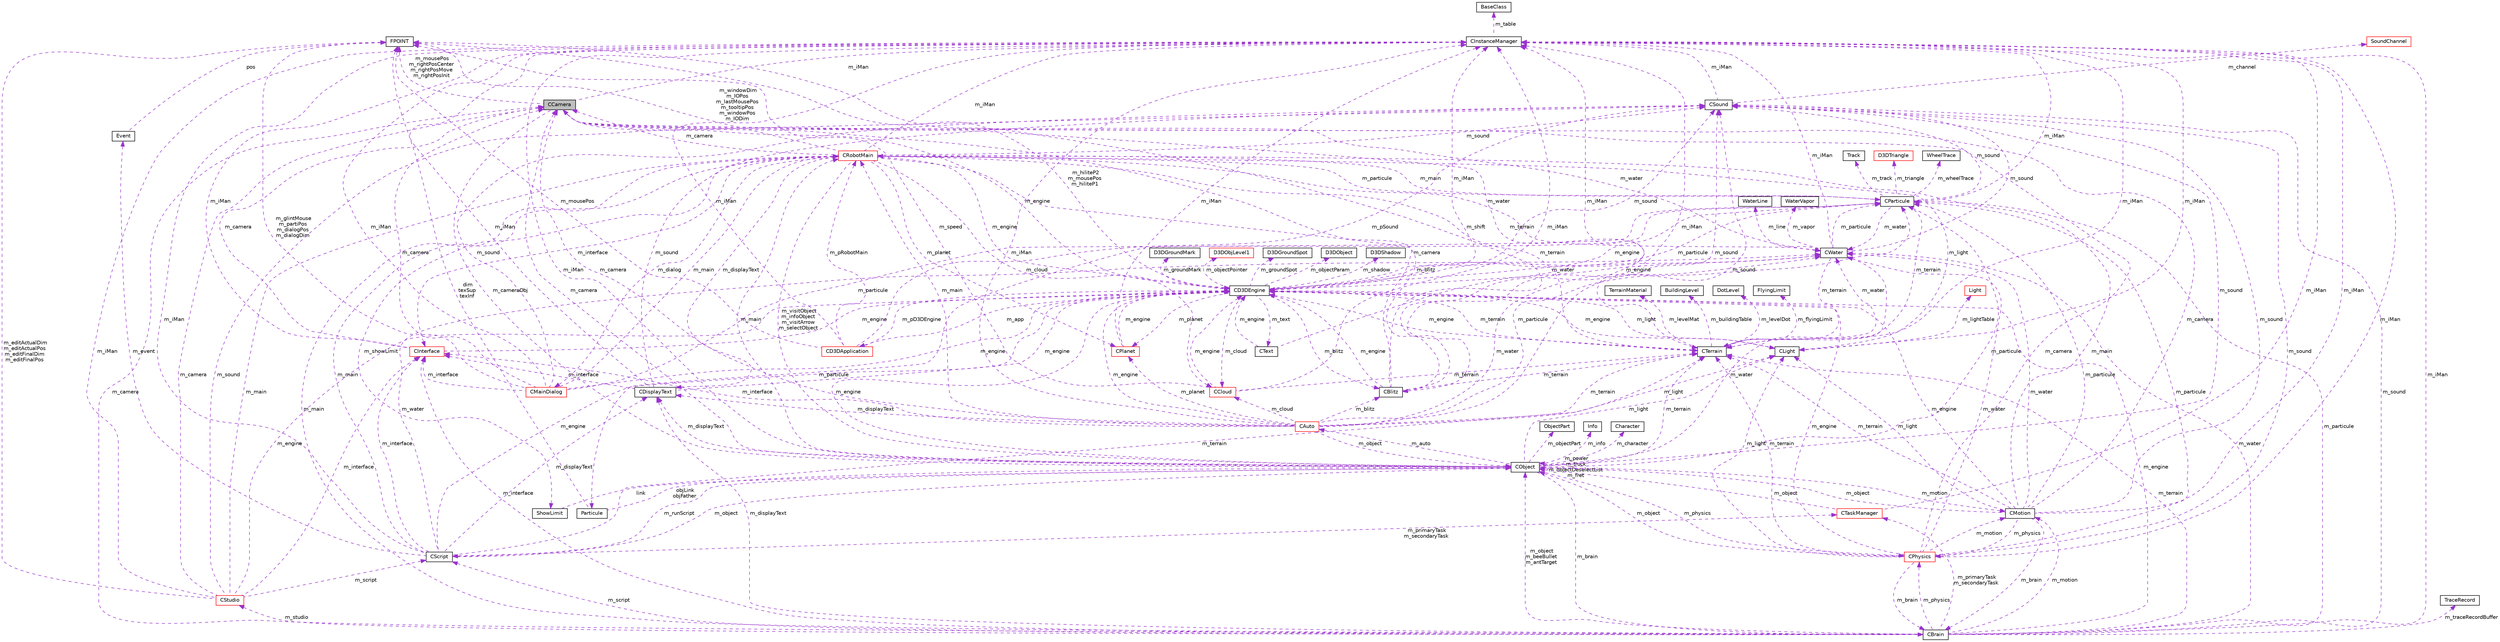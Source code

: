 digraph G
{
  edge [fontname="Helvetica",fontsize="10",labelfontname="Helvetica",labelfontsize="10"];
  node [fontname="Helvetica",fontsize="10",shape=record];
  Node1 [label="CCamera",height=0.2,width=0.4,color="black", fillcolor="grey75", style="filled" fontcolor="black"];
  Node2 -> Node1 [dir="back",color="darkorchid3",fontsize="10",style="dashed",label=" m_water" ,fontname="Helvetica"];
  Node2 [label="CWater",height=0.2,width=0.4,color="black", fillcolor="white", style="filled",URL="$class_c_water.html"];
  Node3 -> Node2 [dir="back",color="darkorchid3",fontsize="10",style="dashed",label=" m_particule" ,fontname="Helvetica"];
  Node3 [label="CParticule",height=0.2,width=0.4,color="black", fillcolor="white", style="filled",URL="$class_c_particule.html"];
  Node2 -> Node3 [dir="back",color="darkorchid3",fontsize="10",style="dashed",label=" m_water" ,fontname="Helvetica"];
  Node4 -> Node3 [dir="back",color="darkorchid3",fontsize="10",style="dashed",label=" m_main" ,fontname="Helvetica"];
  Node4 [label="CRobotMain",height=0.2,width=0.4,color="red", fillcolor="white", style="filled",URL="$class_c_robot_main.html"];
  Node3 -> Node4 [dir="back",color="darkorchid3",fontsize="10",style="dashed",label=" m_particule" ,fontname="Helvetica"];
  Node2 -> Node4 [dir="back",color="darkorchid3",fontsize="10",style="dashed",label=" m_water" ,fontname="Helvetica"];
  Node5 -> Node4 [dir="back",color="darkorchid3",fontsize="10",style="dashed",label=" m_showLimit" ,fontname="Helvetica"];
  Node5 [label="ShowLimit",height=0.2,width=0.4,color="black", fillcolor="white", style="filled",URL="$struct_show_limit.html"];
  Node6 -> Node5 [dir="back",color="darkorchid3",fontsize="10",style="dashed",label=" link" ,fontname="Helvetica"];
  Node6 [label="CObject",height=0.2,width=0.4,color="black", fillcolor="white", style="filled",URL="$class_c_object.html"];
  Node3 -> Node6 [dir="back",color="darkorchid3",fontsize="10",style="dashed",label=" m_particule" ,fontname="Helvetica"];
  Node7 -> Node6 [dir="back",color="darkorchid3",fontsize="10",style="dashed",label=" m_runScript" ,fontname="Helvetica"];
  Node7 [label="CScript",height=0.2,width=0.4,color="black", fillcolor="white", style="filled",URL="$class_c_script.html"];
  Node2 -> Node7 [dir="back",color="darkorchid3",fontsize="10",style="dashed",label=" m_water" ,fontname="Helvetica"];
  Node8 -> Node7 [dir="back",color="darkorchid3",fontsize="10",style="dashed",label=" m_primaryTask\nm_secondaryTask" ,fontname="Helvetica"];
  Node8 [label="CTaskManager",height=0.2,width=0.4,color="red", fillcolor="white", style="filled",URL="$class_c_task_manager.html"];
  Node9 -> Node8 [dir="back",color="darkorchid3",fontsize="10",style="dashed",label=" m_iMan" ,fontname="Helvetica"];
  Node9 [label="CInstanceManager",height=0.2,width=0.4,color="black", fillcolor="white", style="filled",URL="$class_c_instance_manager.html"];
  Node10 -> Node9 [dir="back",color="darkorchid3",fontsize="10",style="dashed",label=" m_table" ,fontname="Helvetica"];
  Node10 [label="BaseClass",height=0.2,width=0.4,color="black", fillcolor="white", style="filled",URL="$struct_base_class.html"];
  Node6 -> Node8 [dir="back",color="darkorchid3",fontsize="10",style="dashed",label=" m_object" ,fontname="Helvetica"];
  Node11 -> Node7 [dir="back",color="darkorchid3",fontsize="10",style="dashed",label=" m_displayText" ,fontname="Helvetica"];
  Node11 [label="CDisplayText",height=0.2,width=0.4,color="black", fillcolor="white", style="filled",URL="$class_c_display_text.html"];
  Node12 -> Node11 [dir="back",color="darkorchid3",fontsize="10",style="dashed",label=" m_interface" ,fontname="Helvetica"];
  Node12 [label="CInterface",height=0.2,width=0.4,color="red", fillcolor="white", style="filled",URL="$class_c_interface.html"];
  Node1 -> Node12 [dir="back",color="darkorchid3",fontsize="10",style="dashed",label=" m_camera" ,fontname="Helvetica"];
  Node9 -> Node12 [dir="back",color="darkorchid3",fontsize="10",style="dashed",label=" m_iMan" ,fontname="Helvetica"];
  Node13 -> Node12 [dir="back",color="darkorchid3",fontsize="10",style="dashed",label=" m_engine" ,fontname="Helvetica"];
  Node13 [label="CD3DEngine",height=0.2,width=0.4,color="black", fillcolor="white", style="filled",URL="$class_c_d3_d_engine.html"];
  Node14 -> Node13 [dir="back",color="darkorchid3",fontsize="10",style="dashed",label=" m_groundMark" ,fontname="Helvetica"];
  Node14 [label="D3DGroundMark",height=0.2,width=0.4,color="black", fillcolor="white", style="filled",URL="$struct_d3_d_ground_mark.html"];
  Node3 -> Node13 [dir="back",color="darkorchid3",fontsize="10",style="dashed",label=" m_particule" ,fontname="Helvetica"];
  Node2 -> Node13 [dir="back",color="darkorchid3",fontsize="10",style="dashed",label=" m_water" ,fontname="Helvetica"];
  Node15 -> Node13 [dir="back",color="darkorchid3",fontsize="10",style="dashed",label=" m_blitz" ,fontname="Helvetica"];
  Node15 [label="CBlitz",height=0.2,width=0.4,color="black", fillcolor="white", style="filled",URL="$class_c_blitz.html"];
  Node1 -> Node15 [dir="back",color="darkorchid3",fontsize="10",style="dashed",label=" m_camera" ,fontname="Helvetica"];
  Node9 -> Node15 [dir="back",color="darkorchid3",fontsize="10",style="dashed",label=" m_iMan" ,fontname="Helvetica"];
  Node16 -> Node15 [dir="back",color="darkorchid3",fontsize="10",style="dashed",label=" m_terrain" ,fontname="Helvetica"];
  Node16 [label="CTerrain",height=0.2,width=0.4,color="black", fillcolor="white", style="filled",URL="$class_c_terrain.html"];
  Node17 -> Node16 [dir="back",color="darkorchid3",fontsize="10",style="dashed",label=" m_levelMat" ,fontname="Helvetica"];
  Node17 [label="TerrainMaterial",height=0.2,width=0.4,color="black", fillcolor="white", style="filled",URL="$struct_terrain_material.html"];
  Node2 -> Node16 [dir="back",color="darkorchid3",fontsize="10",style="dashed",label=" m_water" ,fontname="Helvetica"];
  Node18 -> Node16 [dir="back",color="darkorchid3",fontsize="10",style="dashed",label=" m_buildingTable" ,fontname="Helvetica"];
  Node18 [label="BuildingLevel",height=0.2,width=0.4,color="black", fillcolor="white", style="filled",URL="$struct_building_level.html"];
  Node9 -> Node16 [dir="back",color="darkorchid3",fontsize="10",style="dashed",label=" m_iMan" ,fontname="Helvetica"];
  Node19 -> Node16 [dir="back",color="darkorchid3",fontsize="10",style="dashed",label=" m_levelDot" ,fontname="Helvetica"];
  Node19 [label="DotLevel",height=0.2,width=0.4,color="black", fillcolor="white", style="filled",URL="$struct_dot_level.html"];
  Node13 -> Node16 [dir="back",color="darkorchid3",fontsize="10",style="dashed",label=" m_engine" ,fontname="Helvetica"];
  Node20 -> Node16 [dir="back",color="darkorchid3",fontsize="10",style="dashed",label=" m_flyingLimit" ,fontname="Helvetica"];
  Node20 [label="FlyingLimit",height=0.2,width=0.4,color="black", fillcolor="white", style="filled",URL="$struct_flying_limit.html"];
  Node21 -> Node15 [dir="back",color="darkorchid3",fontsize="10",style="dashed",label=" m_shift" ,fontname="Helvetica"];
  Node21 [label="FPOINT",height=0.2,width=0.4,color="black", fillcolor="white", style="filled",URL="$struct_f_p_o_i_n_t.html"];
  Node22 -> Node15 [dir="back",color="darkorchid3",fontsize="10",style="dashed",label=" m_sound" ,fontname="Helvetica"];
  Node22 [label="CSound",height=0.2,width=0.4,color="black", fillcolor="white", style="filled",URL="$class_c_sound.html"];
  Node9 -> Node22 [dir="back",color="darkorchid3",fontsize="10",style="dashed",label=" m_iMan" ,fontname="Helvetica"];
  Node23 -> Node22 [dir="back",color="darkorchid3",fontsize="10",style="dashed",label=" m_channel" ,fontname="Helvetica"];
  Node23 [label="SoundChannel",height=0.2,width=0.4,color="red", fillcolor="white", style="filled",URL="$struct_sound_channel.html"];
  Node13 -> Node15 [dir="back",color="darkorchid3",fontsize="10",style="dashed",label=" m_engine" ,fontname="Helvetica"];
  Node24 -> Node13 [dir="back",color="darkorchid3",fontsize="10",style="dashed",label=" m_light" ,fontname="Helvetica"];
  Node24 [label="CLight",height=0.2,width=0.4,color="black", fillcolor="white", style="filled",URL="$class_c_light.html"];
  Node25 -> Node24 [dir="back",color="darkorchid3",fontsize="10",style="dashed",label=" m_lightTable" ,fontname="Helvetica"];
  Node25 [label="Light",height=0.2,width=0.4,color="red", fillcolor="white", style="filled",URL="$struct_light.html"];
  Node9 -> Node24 [dir="back",color="darkorchid3",fontsize="10",style="dashed",label=" m_iMan" ,fontname="Helvetica"];
  Node13 -> Node24 [dir="back",color="darkorchid3",fontsize="10",style="dashed",label=" m_engine" ,fontname="Helvetica"];
  Node26 -> Node13 [dir="back",color="darkorchid3",fontsize="10",style="dashed",label=" m_objectPointer" ,fontname="Helvetica"];
  Node26 [label="D3DObjLevel1",height=0.2,width=0.4,color="red", fillcolor="white", style="filled",URL="$struct_d3_d_obj_level1.html"];
  Node27 -> Node13 [dir="back",color="darkorchid3",fontsize="10",style="dashed",label=" m_cloud" ,fontname="Helvetica"];
  Node27 [label="CCloud",height=0.2,width=0.4,color="red", fillcolor="white", style="filled",URL="$class_c_cloud.html"];
  Node9 -> Node27 [dir="back",color="darkorchid3",fontsize="10",style="dashed",label=" m_iMan" ,fontname="Helvetica"];
  Node16 -> Node27 [dir="back",color="darkorchid3",fontsize="10",style="dashed",label=" m_terrain" ,fontname="Helvetica"];
  Node21 -> Node27 [dir="back",color="darkorchid3",fontsize="10",style="dashed",label=" m_speed" ,fontname="Helvetica"];
  Node13 -> Node27 [dir="back",color="darkorchid3",fontsize="10",style="dashed",label=" m_engine" ,fontname="Helvetica"];
  Node28 -> Node13 [dir="back",color="darkorchid3",fontsize="10",style="dashed",label=" m_groundSpot" ,fontname="Helvetica"];
  Node28 [label="D3DGroundSpot",height=0.2,width=0.4,color="black", fillcolor="white", style="filled",URL="$struct_d3_d_ground_spot.html"];
  Node9 -> Node13 [dir="back",color="darkorchid3",fontsize="10",style="dashed",label=" m_iMan" ,fontname="Helvetica"];
  Node16 -> Node13 [dir="back",color="darkorchid3",fontsize="10",style="dashed",label=" m_terrain" ,fontname="Helvetica"];
  Node29 -> Node13 [dir="back",color="darkorchid3",fontsize="10",style="dashed",label=" m_app" ,fontname="Helvetica"];
  Node29 [label="CD3DApplication",height=0.2,width=0.4,color="red", fillcolor="white", style="filled",URL="$class_c_d3_d_application.html"];
  Node4 -> Node29 [dir="back",color="darkorchid3",fontsize="10",style="dashed",label=" m_pRobotMain" ,fontname="Helvetica"];
  Node9 -> Node29 [dir="back",color="darkorchid3",fontsize="10",style="dashed",label=" m_iMan" ,fontname="Helvetica"];
  Node21 -> Node29 [dir="back",color="darkorchid3",fontsize="10",style="dashed",label=" m_mousePos" ,fontname="Helvetica"];
  Node22 -> Node29 [dir="back",color="darkorchid3",fontsize="10",style="dashed",label=" m_pSound" ,fontname="Helvetica"];
  Node13 -> Node29 [dir="back",color="darkorchid3",fontsize="10",style="dashed",label=" m_pD3DEngine" ,fontname="Helvetica"];
  Node21 -> Node13 [dir="back",color="darkorchid3",fontsize="10",style="dashed",label=" m_hiliteP2\nm_mousePos\nm_hiliteP1" ,fontname="Helvetica"];
  Node30 -> Node13 [dir="back",color="darkorchid3",fontsize="10",style="dashed",label=" m_objectParam" ,fontname="Helvetica"];
  Node30 [label="D3DObject",height=0.2,width=0.4,color="black", fillcolor="white", style="filled",URL="$struct_d3_d_object.html"];
  Node22 -> Node13 [dir="back",color="darkorchid3",fontsize="10",style="dashed",label=" m_sound" ,fontname="Helvetica"];
  Node31 -> Node13 [dir="back",color="darkorchid3",fontsize="10",style="dashed",label=" m_planet" ,fontname="Helvetica"];
  Node31 [label="CPlanet",height=0.2,width=0.4,color="red", fillcolor="white", style="filled",URL="$class_c_planet.html"];
  Node9 -> Node31 [dir="back",color="darkorchid3",fontsize="10",style="dashed",label=" m_iMan" ,fontname="Helvetica"];
  Node13 -> Node31 [dir="back",color="darkorchid3",fontsize="10",style="dashed",label=" m_engine" ,fontname="Helvetica"];
  Node32 -> Node13 [dir="back",color="darkorchid3",fontsize="10",style="dashed",label=" m_text" ,fontname="Helvetica"];
  Node32 [label="CText",height=0.2,width=0.4,color="black", fillcolor="white", style="filled",URL="$class_c_text.html"];
  Node9 -> Node32 [dir="back",color="darkorchid3",fontsize="10",style="dashed",label=" m_iMan" ,fontname="Helvetica"];
  Node13 -> Node32 [dir="back",color="darkorchid3",fontsize="10",style="dashed",label=" m_engine" ,fontname="Helvetica"];
  Node33 -> Node13 [dir="back",color="darkorchid3",fontsize="10",style="dashed",label=" m_shadow" ,fontname="Helvetica"];
  Node33 [label="D3DShadow",height=0.2,width=0.4,color="black", fillcolor="white", style="filled",URL="$struct_d3_d_shadow.html"];
  Node9 -> Node11 [dir="back",color="darkorchid3",fontsize="10",style="dashed",label=" m_iMan" ,fontname="Helvetica"];
  Node22 -> Node11 [dir="back",color="darkorchid3",fontsize="10",style="dashed",label=" m_sound" ,fontname="Helvetica"];
  Node13 -> Node11 [dir="back",color="darkorchid3",fontsize="10",style="dashed",label=" m_engine" ,fontname="Helvetica"];
  Node4 -> Node7 [dir="back",color="darkorchid3",fontsize="10",style="dashed",label=" m_main" ,fontname="Helvetica"];
  Node12 -> Node7 [dir="back",color="darkorchid3",fontsize="10",style="dashed",label=" m_interface" ,fontname="Helvetica"];
  Node9 -> Node7 [dir="back",color="darkorchid3",fontsize="10",style="dashed",label=" m_iMan" ,fontname="Helvetica"];
  Node34 -> Node7 [dir="back",color="darkorchid3",fontsize="10",style="dashed",label=" m_event" ,fontname="Helvetica"];
  Node34 [label="Event",height=0.2,width=0.4,color="black", fillcolor="white", style="filled",URL="$struct_event.html"];
  Node21 -> Node34 [dir="back",color="darkorchid3",fontsize="10",style="dashed",label=" pos" ,fontname="Helvetica"];
  Node16 -> Node7 [dir="back",color="darkorchid3",fontsize="10",style="dashed",label=" m_terrain" ,fontname="Helvetica"];
  Node6 -> Node7 [dir="back",color="darkorchid3",fontsize="10",style="dashed",label=" m_object" ,fontname="Helvetica"];
  Node13 -> Node7 [dir="back",color="darkorchid3",fontsize="10",style="dashed",label=" m_engine" ,fontname="Helvetica"];
  Node2 -> Node6 [dir="back",color="darkorchid3",fontsize="10",style="dashed",label=" m_water" ,fontname="Helvetica"];
  Node24 -> Node6 [dir="back",color="darkorchid3",fontsize="10",style="dashed",label=" m_light" ,fontname="Helvetica"];
  Node35 -> Node6 [dir="back",color="darkorchid3",fontsize="10",style="dashed",label=" m_brain" ,fontname="Helvetica"];
  Node35 [label="CBrain",height=0.2,width=0.4,color="black", fillcolor="white", style="filled",URL="$class_c_brain.html"];
  Node3 -> Node35 [dir="back",color="darkorchid3",fontsize="10",style="dashed",label=" m_particule" ,fontname="Helvetica"];
  Node7 -> Node35 [dir="back",color="darkorchid3",fontsize="10",style="dashed",label=" m_script" ,fontname="Helvetica"];
  Node2 -> Node35 [dir="back",color="darkorchid3",fontsize="10",style="dashed",label=" m_water" ,fontname="Helvetica"];
  Node8 -> Node35 [dir="back",color="darkorchid3",fontsize="10",style="dashed",label=" m_primaryTask\nm_secondaryTask" ,fontname="Helvetica"];
  Node1 -> Node35 [dir="back",color="darkorchid3",fontsize="10",style="dashed",label=" m_camera" ,fontname="Helvetica"];
  Node11 -> Node35 [dir="back",color="darkorchid3",fontsize="10",style="dashed",label=" m_displayText" ,fontname="Helvetica"];
  Node4 -> Node35 [dir="back",color="darkorchid3",fontsize="10",style="dashed",label=" m_main" ,fontname="Helvetica"];
  Node12 -> Node35 [dir="back",color="darkorchid3",fontsize="10",style="dashed",label=" m_interface" ,fontname="Helvetica"];
  Node9 -> Node35 [dir="back",color="darkorchid3",fontsize="10",style="dashed",label=" m_iMan" ,fontname="Helvetica"];
  Node16 -> Node35 [dir="back",color="darkorchid3",fontsize="10",style="dashed",label=" m_terrain" ,fontname="Helvetica"];
  Node36 -> Node35 [dir="back",color="darkorchid3",fontsize="10",style="dashed",label=" m_physics" ,fontname="Helvetica"];
  Node36 [label="CPhysics",height=0.2,width=0.4,color="red", fillcolor="white", style="filled",URL="$class_c_physics.html"];
  Node3 -> Node36 [dir="back",color="darkorchid3",fontsize="10",style="dashed",label=" m_particule" ,fontname="Helvetica"];
  Node2 -> Node36 [dir="back",color="darkorchid3",fontsize="10",style="dashed",label=" m_water" ,fontname="Helvetica"];
  Node24 -> Node36 [dir="back",color="darkorchid3",fontsize="10",style="dashed",label=" m_light" ,fontname="Helvetica"];
  Node35 -> Node36 [dir="back",color="darkorchid3",fontsize="10",style="dashed",label=" m_brain" ,fontname="Helvetica"];
  Node1 -> Node36 [dir="back",color="darkorchid3",fontsize="10",style="dashed",label=" m_camera" ,fontname="Helvetica"];
  Node9 -> Node36 [dir="back",color="darkorchid3",fontsize="10",style="dashed",label=" m_iMan" ,fontname="Helvetica"];
  Node16 -> Node36 [dir="back",color="darkorchid3",fontsize="10",style="dashed",label=" m_terrain" ,fontname="Helvetica"];
  Node22 -> Node36 [dir="back",color="darkorchid3",fontsize="10",style="dashed",label=" m_sound" ,fontname="Helvetica"];
  Node37 -> Node36 [dir="back",color="darkorchid3",fontsize="10",style="dashed",label=" m_motion" ,fontname="Helvetica"];
  Node37 [label="CMotion",height=0.2,width=0.4,color="black", fillcolor="white", style="filled",URL="$class_c_motion.html"];
  Node3 -> Node37 [dir="back",color="darkorchid3",fontsize="10",style="dashed",label=" m_particule" ,fontname="Helvetica"];
  Node2 -> Node37 [dir="back",color="darkorchid3",fontsize="10",style="dashed",label=" m_water" ,fontname="Helvetica"];
  Node24 -> Node37 [dir="back",color="darkorchid3",fontsize="10",style="dashed",label=" m_light" ,fontname="Helvetica"];
  Node35 -> Node37 [dir="back",color="darkorchid3",fontsize="10",style="dashed",label=" m_brain" ,fontname="Helvetica"];
  Node1 -> Node37 [dir="back",color="darkorchid3",fontsize="10",style="dashed",label=" m_camera" ,fontname="Helvetica"];
  Node4 -> Node37 [dir="back",color="darkorchid3",fontsize="10",style="dashed",label=" m_main" ,fontname="Helvetica"];
  Node9 -> Node37 [dir="back",color="darkorchid3",fontsize="10",style="dashed",label=" m_iMan" ,fontname="Helvetica"];
  Node16 -> Node37 [dir="back",color="darkorchid3",fontsize="10",style="dashed",label=" m_terrain" ,fontname="Helvetica"];
  Node36 -> Node37 [dir="back",color="darkorchid3",fontsize="10",style="dashed",label=" m_physics" ,fontname="Helvetica"];
  Node22 -> Node37 [dir="back",color="darkorchid3",fontsize="10",style="dashed",label=" m_sound" ,fontname="Helvetica"];
  Node6 -> Node37 [dir="back",color="darkorchid3",fontsize="10",style="dashed",label=" m_object" ,fontname="Helvetica"];
  Node13 -> Node37 [dir="back",color="darkorchid3",fontsize="10",style="dashed",label=" m_engine" ,fontname="Helvetica"];
  Node6 -> Node36 [dir="back",color="darkorchid3",fontsize="10",style="dashed",label=" m_object" ,fontname="Helvetica"];
  Node13 -> Node36 [dir="back",color="darkorchid3",fontsize="10",style="dashed",label=" m_engine" ,fontname="Helvetica"];
  Node22 -> Node35 [dir="back",color="darkorchid3",fontsize="10",style="dashed",label=" m_sound" ,fontname="Helvetica"];
  Node38 -> Node35 [dir="back",color="darkorchid3",fontsize="10",style="dashed",label=" m_studio" ,fontname="Helvetica"];
  Node38 [label="CStudio",height=0.2,width=0.4,color="red", fillcolor="white", style="filled",URL="$class_c_studio.html"];
  Node7 -> Node38 [dir="back",color="darkorchid3",fontsize="10",style="dashed",label=" m_script" ,fontname="Helvetica"];
  Node1 -> Node38 [dir="back",color="darkorchid3",fontsize="10",style="dashed",label=" m_camera" ,fontname="Helvetica"];
  Node12 -> Node38 [dir="back",color="darkorchid3",fontsize="10",style="dashed",label=" m_interface" ,fontname="Helvetica"];
  Node4 -> Node38 [dir="back",color="darkorchid3",fontsize="10",style="dashed",label=" m_main" ,fontname="Helvetica"];
  Node9 -> Node38 [dir="back",color="darkorchid3",fontsize="10",style="dashed",label=" m_iMan" ,fontname="Helvetica"];
  Node21 -> Node38 [dir="back",color="darkorchid3",fontsize="10",style="dashed",label=" m_editActualDim\nm_editActualPos\nm_editFinalDim\nm_editFinalPos" ,fontname="Helvetica"];
  Node22 -> Node38 [dir="back",color="darkorchid3",fontsize="10",style="dashed",label=" m_sound" ,fontname="Helvetica"];
  Node13 -> Node38 [dir="back",color="darkorchid3",fontsize="10",style="dashed",label=" m_engine" ,fontname="Helvetica"];
  Node37 -> Node35 [dir="back",color="darkorchid3",fontsize="10",style="dashed",label=" m_motion" ,fontname="Helvetica"];
  Node6 -> Node35 [dir="back",color="darkorchid3",fontsize="10",style="dashed",label=" m_object\nm_beeBullet\nm_antTarget" ,fontname="Helvetica"];
  Node13 -> Node35 [dir="back",color="darkorchid3",fontsize="10",style="dashed",label=" m_engine" ,fontname="Helvetica"];
  Node39 -> Node35 [dir="back",color="darkorchid3",fontsize="10",style="dashed",label=" m_traceRecordBuffer" ,fontname="Helvetica"];
  Node39 [label="TraceRecord",height=0.2,width=0.4,color="black", fillcolor="white", style="filled",URL="$struct_trace_record.html"];
  Node1 -> Node6 [dir="back",color="darkorchid3",fontsize="10",style="dashed",label=" m_camera" ,fontname="Helvetica"];
  Node11 -> Node6 [dir="back",color="darkorchid3",fontsize="10",style="dashed",label=" m_displayText" ,fontname="Helvetica"];
  Node40 -> Node6 [dir="back",color="darkorchid3",fontsize="10",style="dashed",label=" m_objectPart" ,fontname="Helvetica"];
  Node40 [label="ObjectPart",height=0.2,width=0.4,color="black", fillcolor="white", style="filled",URL="$struct_object_part.html"];
  Node4 -> Node6 [dir="back",color="darkorchid3",fontsize="10",style="dashed",label=" m_main" ,fontname="Helvetica"];
  Node9 -> Node6 [dir="back",color="darkorchid3",fontsize="10",style="dashed",label=" m_iMan" ,fontname="Helvetica"];
  Node16 -> Node6 [dir="back",color="darkorchid3",fontsize="10",style="dashed",label=" m_terrain" ,fontname="Helvetica"];
  Node36 -> Node6 [dir="back",color="darkorchid3",fontsize="10",style="dashed",label=" m_physics" ,fontname="Helvetica"];
  Node41 -> Node6 [dir="back",color="darkorchid3",fontsize="10",style="dashed",label=" m_info" ,fontname="Helvetica"];
  Node41 [label="Info",height=0.2,width=0.4,color="black", fillcolor="white", style="filled",URL="$struct_info.html"];
  Node22 -> Node6 [dir="back",color="darkorchid3",fontsize="10",style="dashed",label=" m_sound" ,fontname="Helvetica"];
  Node42 -> Node6 [dir="back",color="darkorchid3",fontsize="10",style="dashed",label=" m_auto" ,fontname="Helvetica"];
  Node42 [label="CAuto",height=0.2,width=0.4,color="red", fillcolor="white", style="filled",URL="$class_c_auto.html"];
  Node3 -> Node42 [dir="back",color="darkorchid3",fontsize="10",style="dashed",label=" m_particule" ,fontname="Helvetica"];
  Node2 -> Node42 [dir="back",color="darkorchid3",fontsize="10",style="dashed",label=" m_water" ,fontname="Helvetica"];
  Node15 -> Node42 [dir="back",color="darkorchid3",fontsize="10",style="dashed",label=" m_blitz" ,fontname="Helvetica"];
  Node24 -> Node42 [dir="back",color="darkorchid3",fontsize="10",style="dashed",label=" m_light" ,fontname="Helvetica"];
  Node27 -> Node42 [dir="back",color="darkorchid3",fontsize="10",style="dashed",label=" m_cloud" ,fontname="Helvetica"];
  Node1 -> Node42 [dir="back",color="darkorchid3",fontsize="10",style="dashed",label=" m_camera" ,fontname="Helvetica"];
  Node11 -> Node42 [dir="back",color="darkorchid3",fontsize="10",style="dashed",label=" m_displayText" ,fontname="Helvetica"];
  Node4 -> Node42 [dir="back",color="darkorchid3",fontsize="10",style="dashed",label=" m_main" ,fontname="Helvetica"];
  Node12 -> Node42 [dir="back",color="darkorchid3",fontsize="10",style="dashed",label=" m_interface" ,fontname="Helvetica"];
  Node9 -> Node42 [dir="back",color="darkorchid3",fontsize="10",style="dashed",label=" m_iMan" ,fontname="Helvetica"];
  Node16 -> Node42 [dir="back",color="darkorchid3",fontsize="10",style="dashed",label=" m_terrain" ,fontname="Helvetica"];
  Node22 -> Node42 [dir="back",color="darkorchid3",fontsize="10",style="dashed",label=" m_sound" ,fontname="Helvetica"];
  Node31 -> Node42 [dir="back",color="darkorchid3",fontsize="10",style="dashed",label=" m_planet" ,fontname="Helvetica"];
  Node6 -> Node42 [dir="back",color="darkorchid3",fontsize="10",style="dashed",label=" m_object" ,fontname="Helvetica"];
  Node13 -> Node42 [dir="back",color="darkorchid3",fontsize="10",style="dashed",label=" m_engine" ,fontname="Helvetica"];
  Node37 -> Node6 [dir="back",color="darkorchid3",fontsize="10",style="dashed",label=" m_motion" ,fontname="Helvetica"];
  Node6 -> Node6 [dir="back",color="darkorchid3",fontsize="10",style="dashed",label=" m_power\nm_truck\nm_objectDeselectList\nm_fret" ,fontname="Helvetica"];
  Node43 -> Node6 [dir="back",color="darkorchid3",fontsize="10",style="dashed",label=" m_character" ,fontname="Helvetica"];
  Node43 [label="Character",height=0.2,width=0.4,color="black", fillcolor="white", style="filled",URL="$struct_character.html"];
  Node13 -> Node6 [dir="back",color="darkorchid3",fontsize="10",style="dashed",label=" m_engine" ,fontname="Helvetica"];
  Node24 -> Node4 [dir="back",color="darkorchid3",fontsize="10",style="dashed",label=" m_light" ,fontname="Helvetica"];
  Node15 -> Node4 [dir="back",color="darkorchid3",fontsize="10",style="dashed",label=" m_blitz" ,fontname="Helvetica"];
  Node27 -> Node4 [dir="back",color="darkorchid3",fontsize="10",style="dashed",label=" m_cloud" ,fontname="Helvetica"];
  Node44 -> Node4 [dir="back",color="darkorchid3",fontsize="10",style="dashed",label=" m_dialog" ,fontname="Helvetica"];
  Node44 [label="CMainDialog",height=0.2,width=0.4,color="red", fillcolor="white", style="filled",URL="$class_c_main_dialog.html"];
  Node3 -> Node44 [dir="back",color="darkorchid3",fontsize="10",style="dashed",label=" m_particule" ,fontname="Helvetica"];
  Node1 -> Node44 [dir="back",color="darkorchid3",fontsize="10",style="dashed",label=" m_camera" ,fontname="Helvetica"];
  Node12 -> Node44 [dir="back",color="darkorchid3",fontsize="10",style="dashed",label=" m_interface" ,fontname="Helvetica"];
  Node4 -> Node44 [dir="back",color="darkorchid3",fontsize="10",style="dashed",label=" m_main" ,fontname="Helvetica"];
  Node9 -> Node44 [dir="back",color="darkorchid3",fontsize="10",style="dashed",label=" m_iMan" ,fontname="Helvetica"];
  Node21 -> Node44 [dir="back",color="darkorchid3",fontsize="10",style="dashed",label=" m_glintMouse\nm_partiPos\nm_dialogPos\nm_dialogDim" ,fontname="Helvetica"];
  Node22 -> Node44 [dir="back",color="darkorchid3",fontsize="10",style="dashed",label=" m_sound" ,fontname="Helvetica"];
  Node13 -> Node44 [dir="back",color="darkorchid3",fontsize="10",style="dashed",label=" m_engine" ,fontname="Helvetica"];
  Node1 -> Node4 [dir="back",color="darkorchid3",fontsize="10",style="dashed",label=" m_camera" ,fontname="Helvetica"];
  Node11 -> Node4 [dir="back",color="darkorchid3",fontsize="10",style="dashed",label=" m_displayText" ,fontname="Helvetica"];
  Node12 -> Node4 [dir="back",color="darkorchid3",fontsize="10",style="dashed",label=" m_interface" ,fontname="Helvetica"];
  Node9 -> Node4 [dir="back",color="darkorchid3",fontsize="10",style="dashed",label=" m_iMan" ,fontname="Helvetica"];
  Node16 -> Node4 [dir="back",color="darkorchid3",fontsize="10",style="dashed",label=" m_terrain" ,fontname="Helvetica"];
  Node21 -> Node4 [dir="back",color="darkorchid3",fontsize="10",style="dashed",label=" m_windowDim\nm_IOPos\nm_lastMousePos\nm_tooltipPos\nm_windowPos\nm_IODim" ,fontname="Helvetica"];
  Node22 -> Node4 [dir="back",color="darkorchid3",fontsize="10",style="dashed",label=" m_sound" ,fontname="Helvetica"];
  Node31 -> Node4 [dir="back",color="darkorchid3",fontsize="10",style="dashed",label=" m_planet" ,fontname="Helvetica"];
  Node6 -> Node4 [dir="back",color="darkorchid3",fontsize="10",style="dashed",label=" m_visitObject\nm_infoObject\nm_visitArrow\nm_selectObject" ,fontname="Helvetica"];
  Node13 -> Node4 [dir="back",color="darkorchid3",fontsize="10",style="dashed",label=" m_engine" ,fontname="Helvetica"];
  Node9 -> Node3 [dir="back",color="darkorchid3",fontsize="10",style="dashed",label=" m_iMan" ,fontname="Helvetica"];
  Node45 -> Node3 [dir="back",color="darkorchid3",fontsize="10",style="dashed",label=" m_track" ,fontname="Helvetica"];
  Node45 [label="Track",height=0.2,width=0.4,color="black", fillcolor="white", style="filled",URL="$struct_track.html"];
  Node46 -> Node3 [dir="back",color="darkorchid3",fontsize="10",style="dashed",label=" m_particule" ,fontname="Helvetica"];
  Node46 [label="Particule",height=0.2,width=0.4,color="black", fillcolor="white", style="filled",URL="$struct_particule.html"];
  Node21 -> Node46 [dir="back",color="darkorchid3",fontsize="10",style="dashed",label=" dim\ntexSup\ntexInf" ,fontname="Helvetica"];
  Node6 -> Node46 [dir="back",color="darkorchid3",fontsize="10",style="dashed",label=" objLink\nobjFather" ,fontname="Helvetica"];
  Node16 -> Node3 [dir="back",color="darkorchid3",fontsize="10",style="dashed",label=" m_terrain" ,fontname="Helvetica"];
  Node22 -> Node3 [dir="back",color="darkorchid3",fontsize="10",style="dashed",label=" m_sound" ,fontname="Helvetica"];
  Node47 -> Node3 [dir="back",color="darkorchid3",fontsize="10",style="dashed",label=" m_triangle" ,fontname="Helvetica"];
  Node47 [label="D3DTriangle",height=0.2,width=0.4,color="red", fillcolor="white", style="filled",URL="$struct_d3_d_triangle.html"];
  Node13 -> Node3 [dir="back",color="darkorchid3",fontsize="10",style="dashed",label=" m_engine" ,fontname="Helvetica"];
  Node48 -> Node3 [dir="back",color="darkorchid3",fontsize="10",style="dashed",label=" m_wheelTrace" ,fontname="Helvetica"];
  Node48 [label="WheelTrace",height=0.2,width=0.4,color="black", fillcolor="white", style="filled",URL="$struct_wheel_trace.html"];
  Node9 -> Node2 [dir="back",color="darkorchid3",fontsize="10",style="dashed",label=" m_iMan" ,fontname="Helvetica"];
  Node16 -> Node2 [dir="back",color="darkorchid3",fontsize="10",style="dashed",label=" m_terrain" ,fontname="Helvetica"];
  Node49 -> Node2 [dir="back",color="darkorchid3",fontsize="10",style="dashed",label=" m_line" ,fontname="Helvetica"];
  Node49 [label="WaterLine",height=0.2,width=0.4,color="black", fillcolor="white", style="filled",URL="$struct_water_line.html"];
  Node22 -> Node2 [dir="back",color="darkorchid3",fontsize="10",style="dashed",label=" m_sound" ,fontname="Helvetica"];
  Node50 -> Node2 [dir="back",color="darkorchid3",fontsize="10",style="dashed",label=" m_vapor" ,fontname="Helvetica"];
  Node50 [label="WaterVapor",height=0.2,width=0.4,color="black", fillcolor="white", style="filled",URL="$struct_water_vapor.html"];
  Node13 -> Node2 [dir="back",color="darkorchid3",fontsize="10",style="dashed",label=" m_engine" ,fontname="Helvetica"];
  Node9 -> Node1 [dir="back",color="darkorchid3",fontsize="10",style="dashed",label=" m_iMan" ,fontname="Helvetica"];
  Node16 -> Node1 [dir="back",color="darkorchid3",fontsize="10",style="dashed",label=" m_terrain" ,fontname="Helvetica"];
  Node21 -> Node1 [dir="back",color="darkorchid3",fontsize="10",style="dashed",label=" m_mousePos\nm_rightPosCenter\nm_rightPosMove\nm_rightPosInit" ,fontname="Helvetica"];
  Node6 -> Node1 [dir="back",color="darkorchid3",fontsize="10",style="dashed",label=" m_cameraObj" ,fontname="Helvetica"];
  Node13 -> Node1 [dir="back",color="darkorchid3",fontsize="10",style="dashed",label=" m_engine" ,fontname="Helvetica"];
}
